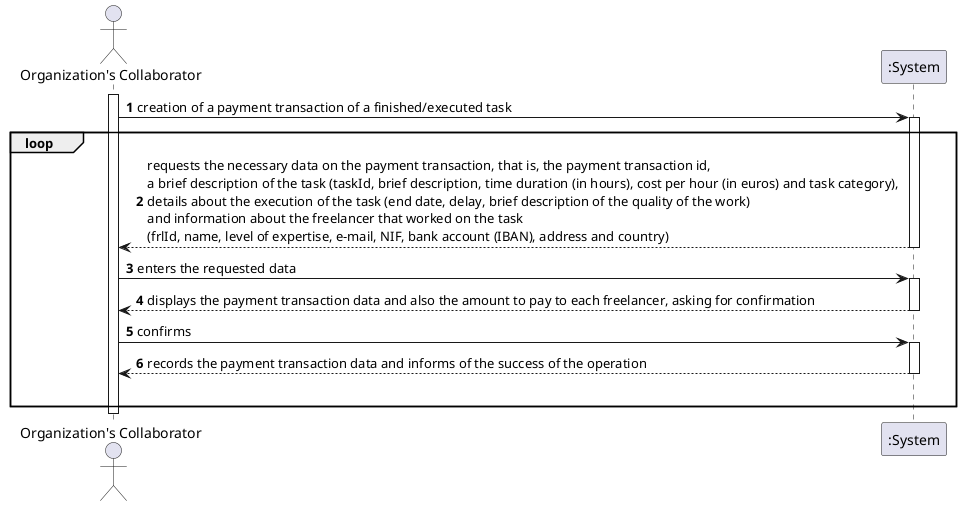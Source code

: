 @startuml
autonumber
actor "Organization's Collaborator" as OC

activate OC
OC -> ":System" : creation of a payment transaction of a finished/executed task
activate ":System"
loop 
":System" --> OC : requests the necessary data on the payment transaction, that is, the payment transaction id,\na brief description of the task (taskId, brief description, time duration (in hours), cost per hour (in euros) and task category), \ndetails about the execution of the task (end date, delay, brief description of the quality of the work)\nand information about the freelancer that worked on the task \n(frlId, name, level of expertise, e-mail, NIF, bank account (IBAN), address and country)
deactivate ":System"

OC -> ":System" : enters the requested data
activate ":System"
":System" --> OC : displays the payment transaction data and also the amount to pay to each freelancer, asking for confirmation
deactivate ":System"

OC -> ":System" : confirms
activate ":System"
":System" --> OC : records the payment transaction data and informs of the success of the operation
deactivate ":System"
|||
end loop
deactivate OC
@enduml